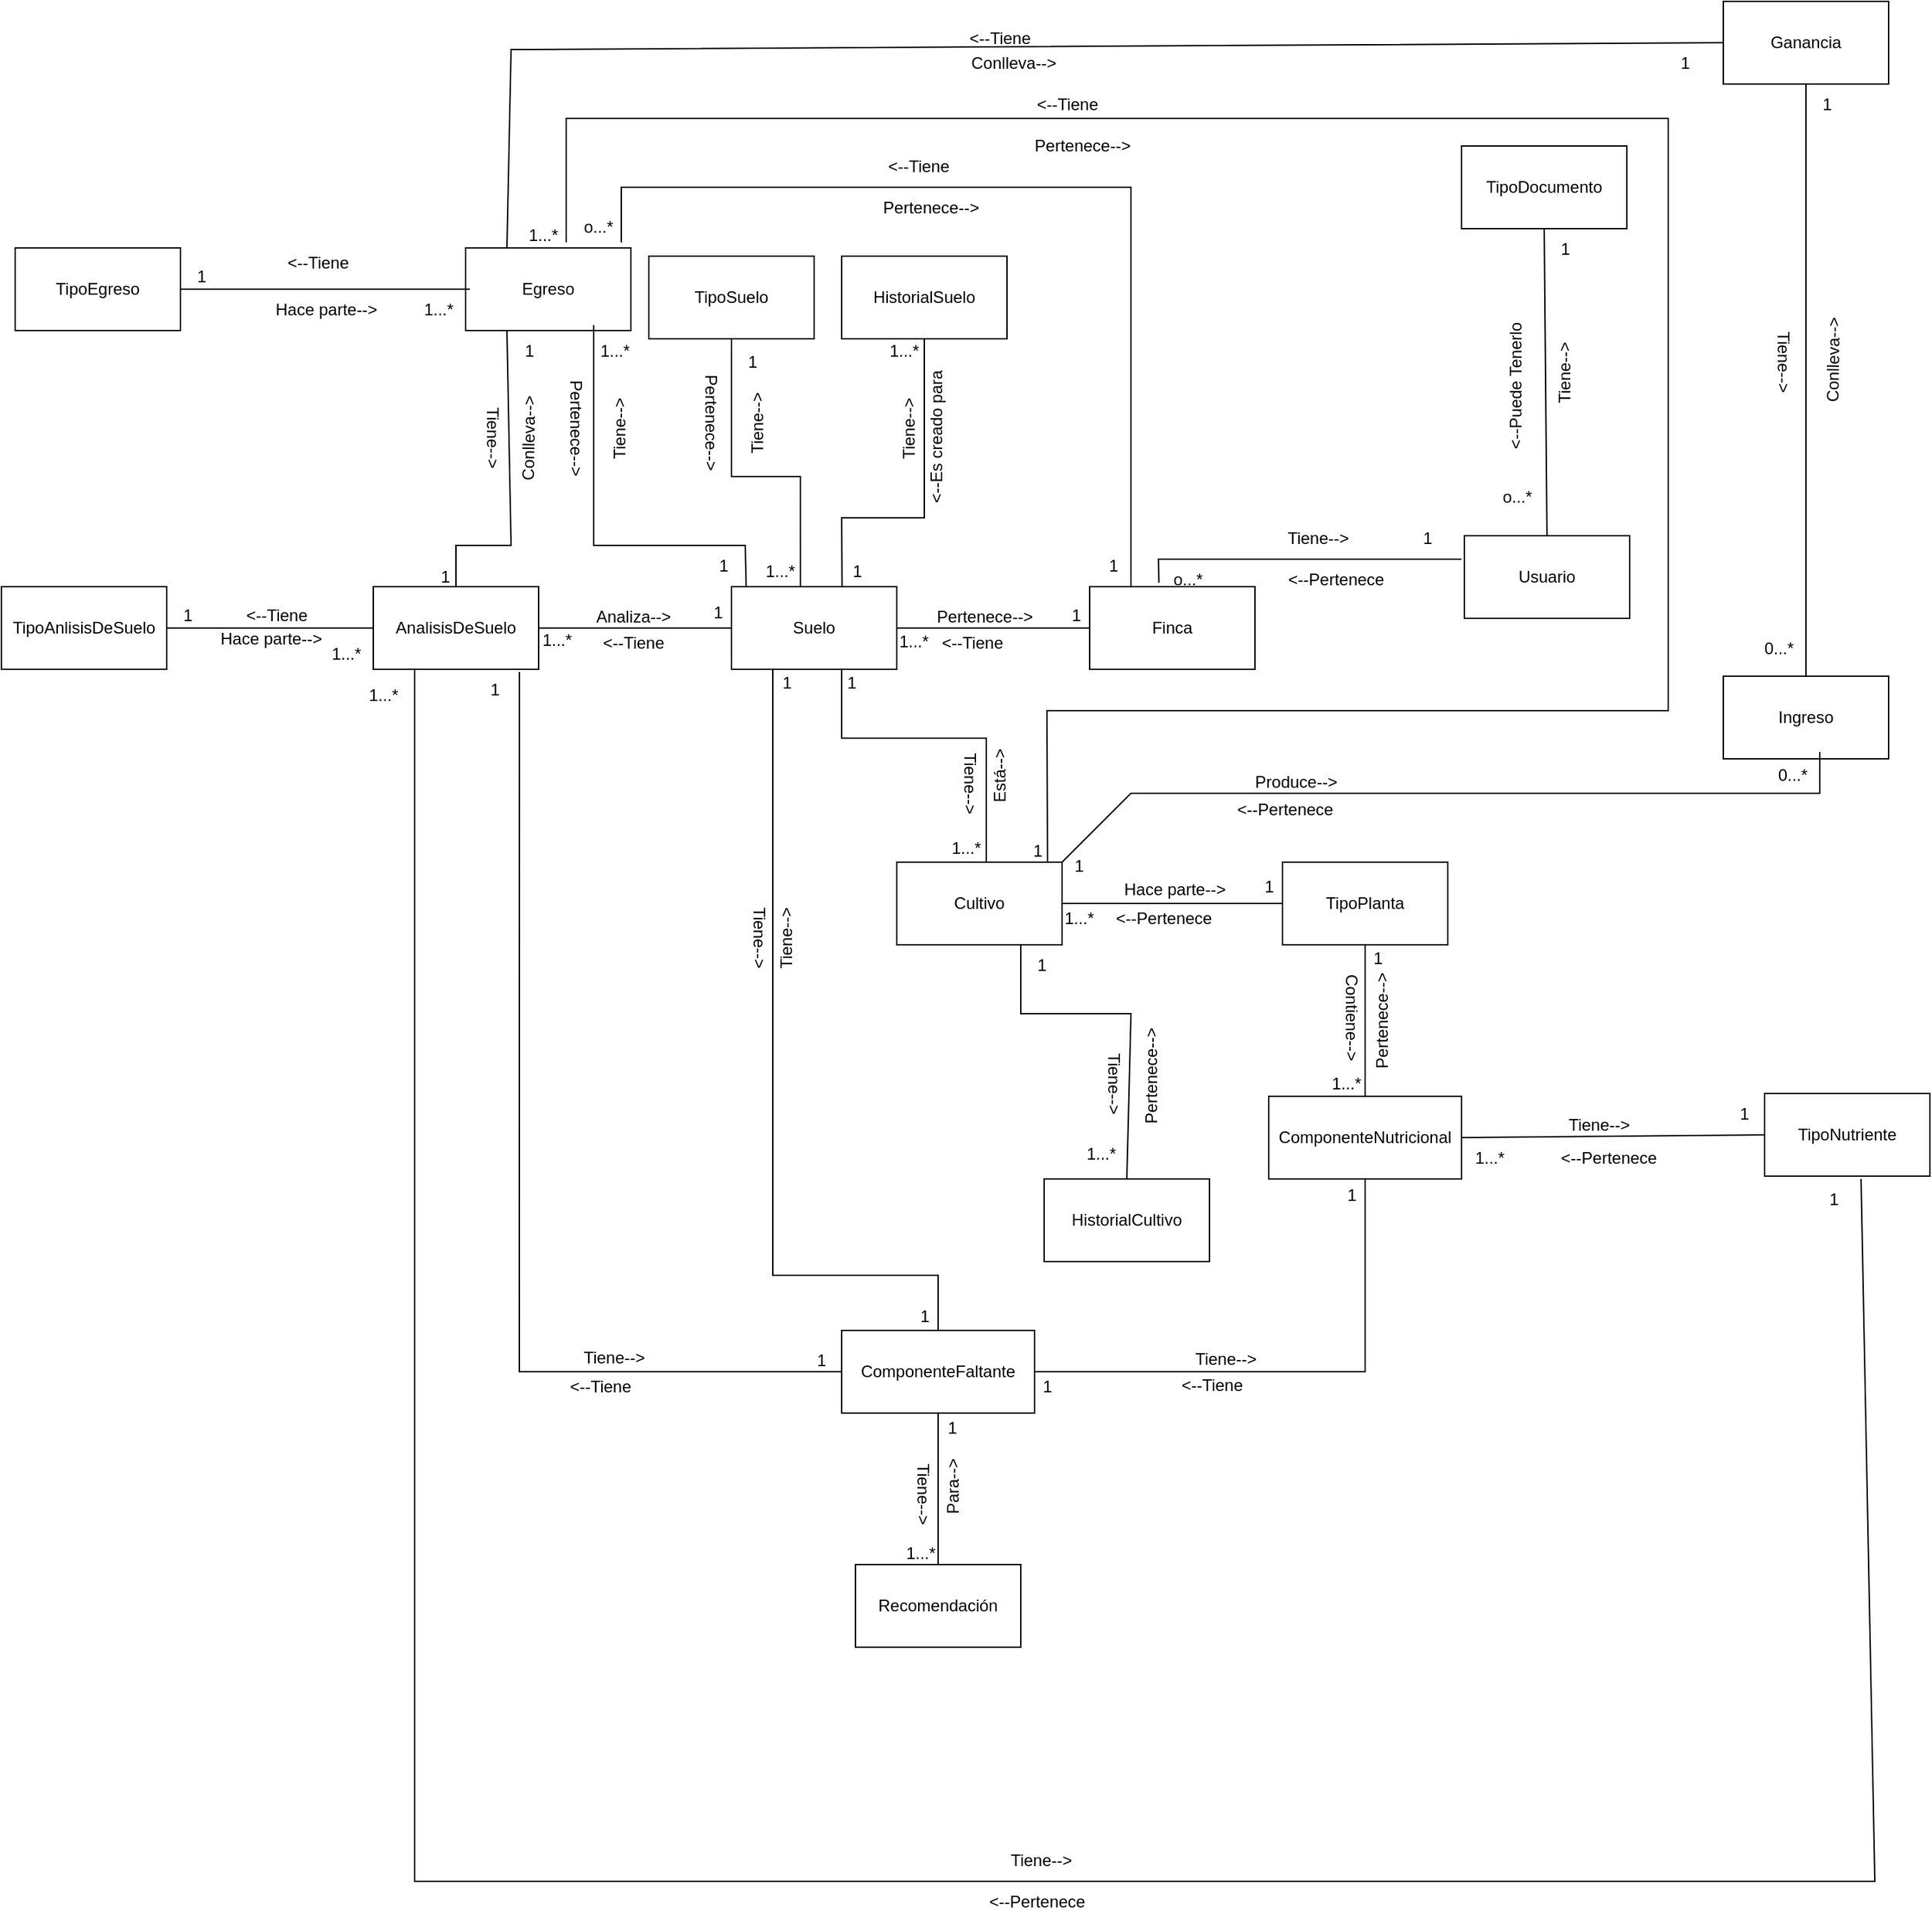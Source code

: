 <mxfile version="21.0.8" type="github">
  <diagram name="Página-1" id="VM4DMKes7zrzFQn_ShIZ">
    <mxGraphModel dx="2049" dy="1825" grid="1" gridSize="10" guides="1" tooltips="1" connect="1" arrows="1" fold="1" page="1" pageScale="1" pageWidth="827" pageHeight="1169" math="0" shadow="0">
      <root>
        <mxCell id="0" />
        <mxCell id="1" parent="0" />
        <mxCell id="wAAVuN6HU1YgThgMk9Jp-1" value="AnalisisDeSuelo" style="rounded=0;whiteSpace=wrap;html=1;" parent="1" vertex="1">
          <mxGeometry x="-110" y="170" width="120" height="60" as="geometry" />
        </mxCell>
        <mxCell id="gtoM_6XYmSIpQko0jhc2-1" value="Suelo" style="rounded=0;whiteSpace=wrap;html=1;" parent="1" vertex="1">
          <mxGeometry x="150" y="170" width="120" height="60" as="geometry" />
        </mxCell>
        <mxCell id="gtoM_6XYmSIpQko0jhc2-4" value="" style="endArrow=none;html=1;rounded=0;entryX=0;entryY=0.5;entryDx=0;entryDy=0;" parent="1" target="gtoM_6XYmSIpQko0jhc2-1" edge="1">
          <mxGeometry width="50" height="50" relative="1" as="geometry">
            <mxPoint x="10" y="200" as="sourcePoint" />
            <mxPoint x="60" y="150" as="targetPoint" />
          </mxGeometry>
        </mxCell>
        <mxCell id="gtoM_6XYmSIpQko0jhc2-5" value="Usuario" style="rounded=0;whiteSpace=wrap;html=1;" parent="1" vertex="1">
          <mxGeometry x="682" y="133" width="120" height="60" as="geometry" />
        </mxCell>
        <mxCell id="gtoM_6XYmSIpQko0jhc2-12" value="Analiza--&amp;gt;" style="text;html=1;strokeColor=none;fillColor=none;align=center;verticalAlign=middle;whiteSpace=wrap;rounded=0;" parent="1" vertex="1">
          <mxGeometry x="39" y="177" width="80" height="30" as="geometry" />
        </mxCell>
        <mxCell id="gtoM_6XYmSIpQko0jhc2-13" value="&amp;lt;--Tiene" style="text;html=1;strokeColor=none;fillColor=none;align=center;verticalAlign=middle;whiteSpace=wrap;rounded=0;" parent="1" vertex="1">
          <mxGeometry x="29" y="196" width="100" height="30" as="geometry" />
        </mxCell>
        <mxCell id="gtoM_6XYmSIpQko0jhc2-14" value="Finca" style="rounded=0;whiteSpace=wrap;html=1;" parent="1" vertex="1">
          <mxGeometry x="410" y="170" width="120" height="60" as="geometry" />
        </mxCell>
        <mxCell id="EihlM_Xke5t3C62atEJj-1" value="" style="endArrow=none;html=1;rounded=0;entryX=0;entryY=0.5;entryDx=0;entryDy=0;" parent="1" target="gtoM_6XYmSIpQko0jhc2-14" edge="1">
          <mxGeometry width="50" height="50" relative="1" as="geometry">
            <mxPoint x="270" y="200" as="sourcePoint" />
            <mxPoint x="320" y="150" as="targetPoint" />
          </mxGeometry>
        </mxCell>
        <mxCell id="EihlM_Xke5t3C62atEJj-2" value="Pertenece--&amp;gt;" style="text;html=1;strokeColor=none;fillColor=none;align=center;verticalAlign=middle;whiteSpace=wrap;rounded=0;" parent="1" vertex="1">
          <mxGeometry x="294" y="177" width="80" height="30" as="geometry" />
        </mxCell>
        <mxCell id="nHzaXoaMLMGKjQFt03uS-1" value="" style="endArrow=none;html=1;rounded=0;exitX=0.419;exitY=-0.05;exitDx=0;exitDy=0;exitPerimeter=0;" parent="1" source="gtoM_6XYmSIpQko0jhc2-14" edge="1">
          <mxGeometry width="50" height="50" relative="1" as="geometry">
            <mxPoint x="450" y="160" as="sourcePoint" />
            <mxPoint x="680" y="150" as="targetPoint" />
            <Array as="points">
              <mxPoint x="460" y="150" />
            </Array>
          </mxGeometry>
        </mxCell>
        <mxCell id="nHzaXoaMLMGKjQFt03uS-2" value="&amp;lt;--Tiene" style="text;html=1;strokeColor=none;fillColor=none;align=center;verticalAlign=middle;whiteSpace=wrap;rounded=0;" parent="1" vertex="1">
          <mxGeometry x="285" y="196" width="80" height="30" as="geometry" />
        </mxCell>
        <mxCell id="nHzaXoaMLMGKjQFt03uS-3" value="&amp;lt;--Pertenece" style="text;html=1;strokeColor=none;fillColor=none;align=center;verticalAlign=middle;whiteSpace=wrap;rounded=0;rotation=0;" parent="1" vertex="1">
          <mxGeometry x="549" y="150" width="80" height="30" as="geometry" />
        </mxCell>
        <mxCell id="nHzaXoaMLMGKjQFt03uS-4" value="Tiene--&amp;gt;" style="text;html=1;strokeColor=none;fillColor=none;align=center;verticalAlign=middle;whiteSpace=wrap;rounded=0;rotation=0;" parent="1" vertex="1">
          <mxGeometry x="536" y="120" width="80" height="30" as="geometry" />
        </mxCell>
        <mxCell id="TpQG6C9cROLoZ1MlETch-3" value="Recomendación" style="rounded=0;whiteSpace=wrap;html=1;" parent="1" vertex="1">
          <mxGeometry x="240" y="880" width="120" height="60" as="geometry" />
        </mxCell>
        <mxCell id="TpQG6C9cROLoZ1MlETch-4" value="Cultivo" style="rounded=0;whiteSpace=wrap;html=1;" parent="1" vertex="1">
          <mxGeometry x="270" y="370" width="120" height="60" as="geometry" />
        </mxCell>
        <mxCell id="TpQG6C9cROLoZ1MlETch-6" value="Tiene--&amp;gt;" style="text;html=1;strokeColor=none;fillColor=none;align=center;verticalAlign=middle;whiteSpace=wrap;rounded=0;rotation=90;" parent="1" vertex="1">
          <mxGeometry x="293" y="298" width="60" height="30" as="geometry" />
        </mxCell>
        <mxCell id="TpQG6C9cROLoZ1MlETch-7" value="Está--&amp;gt;" style="text;html=1;strokeColor=none;fillColor=none;align=center;verticalAlign=middle;whiteSpace=wrap;rounded=0;rotation=270;" parent="1" vertex="1">
          <mxGeometry x="305" y="292" width="80" height="30" as="geometry" />
        </mxCell>
        <mxCell id="TpQG6C9cROLoZ1MlETch-8" value="HistorialSuelo" style="rounded=0;whiteSpace=wrap;html=1;" parent="1" vertex="1">
          <mxGeometry x="230" y="-70" width="120" height="60" as="geometry" />
        </mxCell>
        <mxCell id="TpQG6C9cROLoZ1MlETch-9" value="" style="endArrow=none;html=1;rounded=0;entryX=0.5;entryY=1;entryDx=0;entryDy=0;exitX=0.669;exitY=-0.007;exitDx=0;exitDy=0;exitPerimeter=0;" parent="1" source="gtoM_6XYmSIpQko0jhc2-1" target="TpQG6C9cROLoZ1MlETch-8" edge="1">
          <mxGeometry width="50" height="50" relative="1" as="geometry">
            <mxPoint x="220" y="170" as="sourcePoint" />
            <mxPoint x="210" y="60" as="targetPoint" />
            <Array as="points">
              <mxPoint x="230" y="120" />
              <mxPoint x="290" y="120" />
            </Array>
          </mxGeometry>
        </mxCell>
        <mxCell id="TpQG6C9cROLoZ1MlETch-10" value="Tiene--&amp;gt;" style="text;html=1;strokeColor=none;fillColor=none;align=center;verticalAlign=middle;whiteSpace=wrap;rounded=0;rotation=270;" parent="1" vertex="1">
          <mxGeometry x="239" y="40" width="80" height="30" as="geometry" />
        </mxCell>
        <mxCell id="TpQG6C9cROLoZ1MlETch-11" value="TipoAnlisisDeSuelo" style="rounded=0;whiteSpace=wrap;html=1;" parent="1" vertex="1">
          <mxGeometry x="-380" y="170" width="120" height="60" as="geometry" />
        </mxCell>
        <mxCell id="TpQG6C9cROLoZ1MlETch-12" value="" style="endArrow=none;html=1;rounded=0;entryX=0;entryY=0.5;entryDx=0;entryDy=0;" parent="1" target="wAAVuN6HU1YgThgMk9Jp-1" edge="1">
          <mxGeometry width="50" height="50" relative="1" as="geometry">
            <mxPoint x="-260" y="200" as="sourcePoint" />
            <mxPoint x="-210" y="150" as="targetPoint" />
          </mxGeometry>
        </mxCell>
        <mxCell id="TpQG6C9cROLoZ1MlETch-13" value="&amp;lt;--Tiene" style="text;html=1;strokeColor=none;fillColor=none;align=center;verticalAlign=middle;whiteSpace=wrap;rounded=0;" parent="1" vertex="1">
          <mxGeometry x="-210" y="176" width="60" height="30" as="geometry" />
        </mxCell>
        <mxCell id="TpQG6C9cROLoZ1MlETch-14" value="Hace parte--&amp;gt;" style="text;html=1;strokeColor=none;fillColor=none;align=center;verticalAlign=middle;whiteSpace=wrap;rounded=0;" parent="1" vertex="1">
          <mxGeometry x="-224" y="193" width="80" height="30" as="geometry" />
        </mxCell>
        <mxCell id="TpQG6C9cROLoZ1MlETch-19" value="" style="endArrow=none;html=1;rounded=0;" parent="1" edge="1">
          <mxGeometry width="50" height="50" relative="1" as="geometry">
            <mxPoint x="335" y="370" as="sourcePoint" />
            <mxPoint x="230" y="230" as="targetPoint" />
            <Array as="points">
              <mxPoint x="335" y="280" />
              <mxPoint x="230" y="280" />
            </Array>
          </mxGeometry>
        </mxCell>
        <mxCell id="TpQG6C9cROLoZ1MlETch-20" value="" style="endArrow=none;html=1;rounded=0;entryX=0.5;entryY=1;entryDx=0;entryDy=0;exitX=0.5;exitY=0;exitDx=0;exitDy=0;" parent="1" source="TpQG6C9cROLoZ1MlETch-3" target="K1ka9b04RwjkrM7GsoV3-24" edge="1">
          <mxGeometry width="50" height="50" relative="1" as="geometry">
            <mxPoint x="110" y="350" as="sourcePoint" />
            <mxPoint x="110" y="290" as="targetPoint" />
            <Array as="points">
              <mxPoint x="300" y="810" />
              <mxPoint x="300" y="790" />
            </Array>
          </mxGeometry>
        </mxCell>
        <mxCell id="TpQG6C9cROLoZ1MlETch-22" value="Tiene--&amp;gt;" style="text;html=1;strokeColor=none;fillColor=none;align=center;verticalAlign=middle;whiteSpace=wrap;rounded=0;rotation=90;" parent="1" vertex="1">
          <mxGeometry x="259" y="814" width="60" height="30" as="geometry" />
        </mxCell>
        <mxCell id="TpQG6C9cROLoZ1MlETch-23" value="Para--&amp;gt;" style="text;html=1;strokeColor=none;fillColor=none;align=center;verticalAlign=middle;whiteSpace=wrap;rounded=0;rotation=270;" parent="1" vertex="1">
          <mxGeometry x="271" y="808" width="80" height="30" as="geometry" />
        </mxCell>
        <mxCell id="TpQG6C9cROLoZ1MlETch-24" value="&amp;lt;--Es creado para" style="text;html=1;strokeColor=none;fillColor=none;align=center;verticalAlign=middle;whiteSpace=wrap;rounded=0;rotation=270;" parent="1" vertex="1">
          <mxGeometry x="249" y="46" width="100" height="30" as="geometry" />
        </mxCell>
        <mxCell id="TpQG6C9cROLoZ1MlETch-25" value="TipoPlanta" style="rounded=0;whiteSpace=wrap;html=1;" parent="1" vertex="1">
          <mxGeometry x="550" y="370" width="120" height="60" as="geometry" />
        </mxCell>
        <mxCell id="TpQG6C9cROLoZ1MlETch-26" value="" style="endArrow=none;html=1;rounded=0;entryX=0;entryY=0.5;entryDx=0;entryDy=0;" parent="1" target="TpQG6C9cROLoZ1MlETch-25" edge="1">
          <mxGeometry width="50" height="50" relative="1" as="geometry">
            <mxPoint x="390" y="400" as="sourcePoint" />
            <mxPoint x="440" y="350" as="targetPoint" />
          </mxGeometry>
        </mxCell>
        <mxCell id="TpQG6C9cROLoZ1MlETch-27" value="&amp;lt;--Pertenece" style="text;html=1;strokeColor=none;fillColor=none;align=center;verticalAlign=middle;whiteSpace=wrap;rounded=0;" parent="1" vertex="1">
          <mxGeometry x="424" y="396" width="80" height="30" as="geometry" />
        </mxCell>
        <mxCell id="TpQG6C9cROLoZ1MlETch-28" value="Hace parte--&amp;gt;" style="text;html=1;strokeColor=none;fillColor=none;align=center;verticalAlign=middle;whiteSpace=wrap;rounded=0;" parent="1" vertex="1">
          <mxGeometry x="432" y="375" width="80" height="30" as="geometry" />
        </mxCell>
        <mxCell id="TpQG6C9cROLoZ1MlETch-30" value="Egreso" style="rounded=0;whiteSpace=wrap;html=1;" parent="1" vertex="1">
          <mxGeometry x="-43" y="-76" width="120" height="60" as="geometry" />
        </mxCell>
        <mxCell id="TpQG6C9cROLoZ1MlETch-47" value="ComponenteNutricional" style="rounded=0;whiteSpace=wrap;html=1;" parent="1" vertex="1">
          <mxGeometry x="540" y="540" width="140" height="60" as="geometry" />
        </mxCell>
        <mxCell id="TpQG6C9cROLoZ1MlETch-49" value="" style="endArrow=none;html=1;rounded=0;" parent="1" source="TpQG6C9cROLoZ1MlETch-47" edge="1">
          <mxGeometry width="50" height="50" relative="1" as="geometry">
            <mxPoint x="560" y="480" as="sourcePoint" />
            <mxPoint x="610" y="430" as="targetPoint" />
          </mxGeometry>
        </mxCell>
        <mxCell id="TpQG6C9cROLoZ1MlETch-50" value="Contiene--&amp;gt;" style="text;html=1;strokeColor=none;fillColor=none;align=center;verticalAlign=middle;whiteSpace=wrap;rounded=0;rotation=90;" parent="1" vertex="1">
          <mxGeometry x="565" y="468" width="70" height="30" as="geometry" />
        </mxCell>
        <mxCell id="TpQG6C9cROLoZ1MlETch-51" value="Pertenece--&amp;gt;" style="text;html=1;strokeColor=none;fillColor=none;align=center;verticalAlign=middle;whiteSpace=wrap;rounded=0;rotation=270;" parent="1" vertex="1">
          <mxGeometry x="584.5" y="470.5" width="75" height="30" as="geometry" />
        </mxCell>
        <mxCell id="ObKTEs9czoOwKZzO202r-1" value="1" style="text;html=1;align=center;verticalAlign=middle;resizable=0;points=[];autosize=1;strokeColor=none;fillColor=none;" parent="1" vertex="1">
          <mxGeometry x="640" y="120" width="30" height="30" as="geometry" />
        </mxCell>
        <mxCell id="ObKTEs9czoOwKZzO202r-2" value="o...*" style="text;html=1;align=center;verticalAlign=middle;resizable=0;points=[];autosize=1;strokeColor=none;fillColor=none;" parent="1" vertex="1">
          <mxGeometry x="461" y="150" width="40" height="30" as="geometry" />
        </mxCell>
        <mxCell id="q6Xow11EP27kj4UFFbpN-1" value="1" style="text;html=1;align=center;verticalAlign=middle;resizable=0;points=[];autosize=1;strokeColor=none;fillColor=none;" parent="1" vertex="1">
          <mxGeometry x="226" y="144" width="30" height="30" as="geometry" />
        </mxCell>
        <mxCell id="ObKTEs9czoOwKZzO202r-4" value="1...*" style="text;html=1;align=center;verticalAlign=middle;resizable=0;points=[];autosize=1;strokeColor=none;fillColor=none;" parent="1" vertex="1">
          <mxGeometry x="262" y="195" width="40" height="30" as="geometry" />
        </mxCell>
        <mxCell id="q6Xow11EP27kj4UFFbpN-2" value="1...*" style="text;html=1;align=center;verticalAlign=middle;resizable=0;points=[];autosize=1;strokeColor=none;fillColor=none;" parent="1" vertex="1">
          <mxGeometry x="255" y="-16" width="40" height="30" as="geometry" />
        </mxCell>
        <mxCell id="ObKTEs9czoOwKZzO202r-5" value="1" style="text;html=1;align=center;verticalAlign=middle;resizable=0;points=[];autosize=1;strokeColor=none;fillColor=none;" parent="1" vertex="1">
          <mxGeometry x="385" y="176" width="30" height="30" as="geometry" />
        </mxCell>
        <mxCell id="q6Xow11EP27kj4UFFbpN-3" value="1" style="text;html=1;align=center;verticalAlign=middle;resizable=0;points=[];autosize=1;strokeColor=none;fillColor=none;" parent="1" vertex="1">
          <mxGeometry x="125" y="174" width="30" height="30" as="geometry" />
        </mxCell>
        <mxCell id="q6Xow11EP27kj4UFFbpN-4" value="1...*" style="text;html=1;align=center;verticalAlign=middle;resizable=0;points=[];autosize=1;strokeColor=none;fillColor=none;" parent="1" vertex="1">
          <mxGeometry x="3" y="194" width="40" height="30" as="geometry" />
        </mxCell>
        <mxCell id="q6Xow11EP27kj4UFFbpN-5" value="1" style="text;html=1;align=center;verticalAlign=middle;resizable=0;points=[];autosize=1;strokeColor=none;fillColor=none;" parent="1" vertex="1">
          <mxGeometry x="-260" y="176" width="30" height="30" as="geometry" />
        </mxCell>
        <mxCell id="q6Xow11EP27kj4UFFbpN-6" value="1...*" style="text;html=1;align=center;verticalAlign=middle;resizable=0;points=[];autosize=1;strokeColor=none;fillColor=none;" parent="1" vertex="1">
          <mxGeometry x="-150" y="204" width="40" height="30" as="geometry" />
        </mxCell>
        <mxCell id="ObKTEs9czoOwKZzO202r-6" value="1...*" style="text;html=1;align=center;verticalAlign=middle;resizable=0;points=[];autosize=1;strokeColor=none;fillColor=none;" parent="1" vertex="1">
          <mxGeometry x="300" y="345" width="40" height="30" as="geometry" />
        </mxCell>
        <mxCell id="q6Xow11EP27kj4UFFbpN-7" value="1" style="text;html=1;align=center;verticalAlign=middle;resizable=0;points=[];autosize=1;strokeColor=none;fillColor=none;" parent="1" vertex="1">
          <mxGeometry x="295" y="766" width="30" height="30" as="geometry" />
        </mxCell>
        <mxCell id="ObKTEs9czoOwKZzO202r-7" value="1" style="text;html=1;align=center;verticalAlign=middle;resizable=0;points=[];autosize=1;strokeColor=none;fillColor=none;" parent="1" vertex="1">
          <mxGeometry x="222" y="225" width="30" height="30" as="geometry" />
        </mxCell>
        <mxCell id="q6Xow11EP27kj4UFFbpN-8" value="1...*" style="text;html=1;align=center;verticalAlign=middle;resizable=0;points=[];autosize=1;strokeColor=none;fillColor=none;" parent="1" vertex="1">
          <mxGeometry x="267" y="857" width="40" height="30" as="geometry" />
        </mxCell>
        <mxCell id="iUxeQ0X0zDgG5loe2Lcg-1" value="1" style="text;html=1;align=center;verticalAlign=middle;resizable=0;points=[];autosize=1;strokeColor=none;fillColor=none;" parent="1" vertex="1">
          <mxGeometry x="525" y="373" width="30" height="30" as="geometry" />
        </mxCell>
        <mxCell id="iUxeQ0X0zDgG5loe2Lcg-2" value="1...*" style="text;html=1;align=center;verticalAlign=middle;resizable=0;points=[];autosize=1;strokeColor=none;fillColor=none;" parent="1" vertex="1">
          <mxGeometry x="382" y="396" width="40" height="30" as="geometry" />
        </mxCell>
        <mxCell id="iUxeQ0X0zDgG5loe2Lcg-3" value="1...*" style="text;html=1;align=center;verticalAlign=middle;resizable=0;points=[];autosize=1;strokeColor=none;fillColor=none;" parent="1" vertex="1">
          <mxGeometry x="576" y="516" width="40" height="30" as="geometry" />
        </mxCell>
        <mxCell id="iUxeQ0X0zDgG5loe2Lcg-4" value="1" style="text;html=1;align=center;verticalAlign=middle;resizable=0;points=[];autosize=1;strokeColor=none;fillColor=none;" parent="1" vertex="1">
          <mxGeometry x="604" y="425" width="30" height="30" as="geometry" />
        </mxCell>
        <mxCell id="st-eu1iesrguf9fTj6S1-7" value="" style="endArrow=none;html=1;rounded=0;entryX=0.912;entryY=0.001;entryDx=0;entryDy=0;entryPerimeter=0;" parent="1" target="TpQG6C9cROLoZ1MlETch-4" edge="1">
          <mxGeometry width="50" height="50" relative="1" as="geometry">
            <mxPoint x="30" y="-80" as="sourcePoint" />
            <mxPoint x="390" y="370" as="targetPoint" />
            <Array as="points">
              <mxPoint x="30" y="-170" />
              <mxPoint x="830" y="-170" />
              <mxPoint x="830" y="260" />
              <mxPoint x="480" y="260" />
              <mxPoint x="379" y="260" />
            </Array>
          </mxGeometry>
        </mxCell>
        <mxCell id="st-eu1iesrguf9fTj6S1-8" value="&amp;lt;--Tiene" style="text;html=1;strokeColor=none;fillColor=none;align=center;verticalAlign=middle;whiteSpace=wrap;rounded=0;" parent="1" vertex="1">
          <mxGeometry x="364" y="-195" width="60" height="30" as="geometry" />
        </mxCell>
        <mxCell id="st-eu1iesrguf9fTj6S1-9" value="Pertenece--&amp;gt;" style="text;html=1;strokeColor=none;fillColor=none;align=center;verticalAlign=middle;whiteSpace=wrap;rounded=0;" parent="1" vertex="1">
          <mxGeometry x="365" y="-165" width="80" height="30" as="geometry" />
        </mxCell>
        <mxCell id="st-eu1iesrguf9fTj6S1-13" value="1" style="text;html=1;align=center;verticalAlign=middle;resizable=0;points=[];autosize=1;strokeColor=none;fillColor=none;" parent="1" vertex="1">
          <mxGeometry x="357" y="347" width="30" height="30" as="geometry" />
        </mxCell>
        <mxCell id="st-eu1iesrguf9fTj6S1-14" value="1...*" style="text;html=1;align=center;verticalAlign=middle;resizable=0;points=[];autosize=1;strokeColor=none;fillColor=none;" parent="1" vertex="1">
          <mxGeometry x="-7" y="-100" width="40" height="30" as="geometry" />
        </mxCell>
        <mxCell id="st-eu1iesrguf9fTj6S1-21" value="" style="endArrow=none;html=1;rounded=0;entryX=0.25;entryY=1;entryDx=0;entryDy=0;" parent="1" target="TpQG6C9cROLoZ1MlETch-30" edge="1">
          <mxGeometry width="50" height="50" relative="1" as="geometry">
            <mxPoint x="-50" y="170" as="sourcePoint" />
            <mxPoint x="35" y="-20" as="targetPoint" />
            <Array as="points">
              <mxPoint x="-50" y="140" />
              <mxPoint x="-10" y="140" />
            </Array>
          </mxGeometry>
        </mxCell>
        <mxCell id="st-eu1iesrguf9fTj6S1-23" value="Conlleva--&amp;gt;" style="text;html=1;strokeColor=none;fillColor=none;align=center;verticalAlign=middle;whiteSpace=wrap;rounded=0;rotation=-89;" parent="1" vertex="1">
          <mxGeometry x="-37" y="47" width="80" height="30" as="geometry" />
        </mxCell>
        <mxCell id="st-eu1iesrguf9fTj6S1-24" value="Tiene--&amp;gt;" style="text;html=1;strokeColor=none;fillColor=none;align=center;verticalAlign=middle;whiteSpace=wrap;rounded=0;rotation=90;" parent="1" vertex="1">
          <mxGeometry x="880" width="67" height="14" as="geometry" />
        </mxCell>
        <mxCell id="st-eu1iesrguf9fTj6S1-25" value="1" style="text;html=1;align=center;verticalAlign=middle;resizable=0;points=[];autosize=1;strokeColor=none;fillColor=none;" parent="1" vertex="1">
          <mxGeometry x="-73" y="148" width="30" height="30" as="geometry" />
        </mxCell>
        <mxCell id="st-eu1iesrguf9fTj6S1-26" value="1" style="text;html=1;align=center;verticalAlign=middle;resizable=0;points=[];autosize=1;strokeColor=none;fillColor=none;" parent="1" vertex="1">
          <mxGeometry x="-12" y="-16" width="30" height="30" as="geometry" />
        </mxCell>
        <mxCell id="K1ka9b04RwjkrM7GsoV3-1" value="Ingreso" style="rounded=0;whiteSpace=wrap;html=1;" parent="1" vertex="1">
          <mxGeometry x="870" y="235" width="120" height="60" as="geometry" />
        </mxCell>
        <mxCell id="K1ka9b04RwjkrM7GsoV3-5" value="Produce--&amp;gt;" style="text;html=1;strokeColor=none;fillColor=none;align=center;verticalAlign=middle;whiteSpace=wrap;rounded=0;" parent="1" vertex="1">
          <mxGeometry x="520" y="297" width="80" height="30" as="geometry" />
        </mxCell>
        <mxCell id="K1ka9b04RwjkrM7GsoV3-6" value="0...*" style="text;html=1;align=center;verticalAlign=middle;resizable=0;points=[];autosize=1;strokeColor=none;fillColor=none;" parent="1" vertex="1">
          <mxGeometry x="900" y="292" width="40" height="30" as="geometry" />
        </mxCell>
        <mxCell id="K1ka9b04RwjkrM7GsoV3-7" value="&amp;lt;--Pertenece" style="text;html=1;strokeColor=none;fillColor=none;align=center;verticalAlign=middle;whiteSpace=wrap;rounded=0;" parent="1" vertex="1">
          <mxGeometry x="512" y="317" width="80" height="30" as="geometry" />
        </mxCell>
        <mxCell id="K1ka9b04RwjkrM7GsoV3-8" value="1" style="text;html=1;align=center;verticalAlign=middle;resizable=0;points=[];autosize=1;strokeColor=none;fillColor=none;" parent="1" vertex="1">
          <mxGeometry x="387" y="358" width="30" height="30" as="geometry" />
        </mxCell>
        <mxCell id="K1ka9b04RwjkrM7GsoV3-9" value="Ganancia" style="rounded=0;whiteSpace=wrap;html=1;" parent="1" vertex="1">
          <mxGeometry x="870" y="-255" width="120" height="60" as="geometry" />
        </mxCell>
        <mxCell id="K1ka9b04RwjkrM7GsoV3-11" value="" style="endArrow=none;html=1;rounded=0;exitX=1;exitY=0;exitDx=0;exitDy=0;entryX=1;entryY=-0.067;entryDx=0;entryDy=0;entryPerimeter=0;" parent="1" source="TpQG6C9cROLoZ1MlETch-4" target="K1ka9b04RwjkrM7GsoV3-6" edge="1">
          <mxGeometry width="50" height="50" relative="1" as="geometry">
            <mxPoint x="390" y="340" as="sourcePoint" />
            <mxPoint x="940" y="300" as="targetPoint" />
            <Array as="points">
              <mxPoint x="440" y="320" />
              <mxPoint x="940" y="320" />
            </Array>
          </mxGeometry>
        </mxCell>
        <mxCell id="K1ka9b04RwjkrM7GsoV3-12" value="" style="endArrow=none;html=1;rounded=0;entryX=0.5;entryY=1;entryDx=0;entryDy=0;exitX=0.5;exitY=0;exitDx=0;exitDy=0;" parent="1" source="K1ka9b04RwjkrM7GsoV3-1" target="K1ka9b04RwjkrM7GsoV3-9" edge="1">
          <mxGeometry width="50" height="50" relative="1" as="geometry">
            <mxPoint x="680" y="-110" as="sourcePoint" />
            <mxPoint x="730" y="-160" as="targetPoint" />
          </mxGeometry>
        </mxCell>
        <mxCell id="K1ka9b04RwjkrM7GsoV3-13" value="" style="endArrow=none;html=1;rounded=0;entryX=0;entryY=0.5;entryDx=0;entryDy=0;exitX=0.25;exitY=0;exitDx=0;exitDy=0;" parent="1" source="TpQG6C9cROLoZ1MlETch-30" target="K1ka9b04RwjkrM7GsoV3-9" edge="1">
          <mxGeometry width="50" height="50" relative="1" as="geometry">
            <mxPoint x="-10" y="-80" as="sourcePoint" />
            <mxPoint x="470" y="-230" as="targetPoint" />
            <Array as="points">
              <mxPoint x="-10" y="-220" />
            </Array>
          </mxGeometry>
        </mxCell>
        <mxCell id="K1ka9b04RwjkrM7GsoV3-14" value="Conlleva--&amp;gt;" style="text;html=1;strokeColor=none;fillColor=none;align=center;verticalAlign=middle;whiteSpace=wrap;rounded=0;rotation=-89;" parent="1" vertex="1">
          <mxGeometry x="910" y="-10" width="80" height="30" as="geometry" />
        </mxCell>
        <mxCell id="K1ka9b04RwjkrM7GsoV3-15" value="1" style="text;html=1;align=center;verticalAlign=middle;resizable=0;points=[];autosize=1;strokeColor=none;fillColor=none;" parent="1" vertex="1">
          <mxGeometry x="930" y="-195" width="30" height="30" as="geometry" />
        </mxCell>
        <mxCell id="K1ka9b04RwjkrM7GsoV3-17" value="0...*" style="text;html=1;align=center;verticalAlign=middle;resizable=0;points=[];autosize=1;strokeColor=none;fillColor=none;" parent="1" vertex="1">
          <mxGeometry x="890" y="200" width="40" height="30" as="geometry" />
        </mxCell>
        <mxCell id="K1ka9b04RwjkrM7GsoV3-18" value="Tiene--&amp;gt;" style="text;html=1;strokeColor=none;fillColor=none;align=center;verticalAlign=middle;whiteSpace=wrap;rounded=0;rotation=90;" parent="1" vertex="1">
          <mxGeometry x="-57" y="55" width="67" height="14" as="geometry" />
        </mxCell>
        <mxCell id="K1ka9b04RwjkrM7GsoV3-19" value="Conlleva--&amp;gt;" style="text;html=1;strokeColor=none;fillColor=none;align=center;verticalAlign=middle;whiteSpace=wrap;rounded=0;rotation=0;" parent="1" vertex="1">
          <mxGeometry x="315" y="-225" width="80" height="30" as="geometry" />
        </mxCell>
        <mxCell id="K1ka9b04RwjkrM7GsoV3-20" value="&amp;lt;--Tiene" style="text;html=1;strokeColor=none;fillColor=none;align=center;verticalAlign=middle;whiteSpace=wrap;rounded=0;" parent="1" vertex="1">
          <mxGeometry x="315" y="-243" width="60" height="30" as="geometry" />
        </mxCell>
        <mxCell id="K1ka9b04RwjkrM7GsoV3-22" value="1" style="text;html=1;align=center;verticalAlign=middle;resizable=0;points=[];autosize=1;strokeColor=none;fillColor=none;" parent="1" vertex="1">
          <mxGeometry x="827" y="-225" width="30" height="30" as="geometry" />
        </mxCell>
        <mxCell id="K1ka9b04RwjkrM7GsoV3-24" value="ComponenteFaltante" style="rounded=0;whiteSpace=wrap;html=1;" parent="1" vertex="1">
          <mxGeometry x="230" y="710" width="140" height="60" as="geometry" />
        </mxCell>
        <mxCell id="K1ka9b04RwjkrM7GsoV3-25" value="" style="endArrow=none;html=1;rounded=0;entryX=0.884;entryY=1.034;entryDx=0;entryDy=0;exitX=0;exitY=0.5;exitDx=0;exitDy=0;entryPerimeter=0;" parent="1" source="K1ka9b04RwjkrM7GsoV3-24" target="wAAVuN6HU1YgThgMk9Jp-1" edge="1">
          <mxGeometry width="50" height="50" relative="1" as="geometry">
            <mxPoint x="-150" y="630" as="sourcePoint" />
            <mxPoint x="-100" y="580" as="targetPoint" />
            <Array as="points">
              <mxPoint x="-4" y="740" />
            </Array>
          </mxGeometry>
        </mxCell>
        <mxCell id="K1ka9b04RwjkrM7GsoV3-26" value="" style="endArrow=none;html=1;rounded=0;entryX=0.5;entryY=1;entryDx=0;entryDy=0;exitX=1;exitY=0.5;exitDx=0;exitDy=0;" parent="1" source="K1ka9b04RwjkrM7GsoV3-24" target="TpQG6C9cROLoZ1MlETch-47" edge="1">
          <mxGeometry width="50" height="50" relative="1" as="geometry">
            <mxPoint x="550" y="700" as="sourcePoint" />
            <mxPoint x="600" y="650" as="targetPoint" />
            <Array as="points">
              <mxPoint x="610" y="740" />
            </Array>
          </mxGeometry>
        </mxCell>
        <mxCell id="K1ka9b04RwjkrM7GsoV3-27" value="&amp;lt;--Tiene" style="text;html=1;strokeColor=none;fillColor=none;align=center;verticalAlign=middle;whiteSpace=wrap;rounded=0;" parent="1" vertex="1">
          <mxGeometry x="5" y="736" width="100" height="30" as="geometry" />
        </mxCell>
        <mxCell id="K1ka9b04RwjkrM7GsoV3-28" value="&amp;lt;--Tiene" style="text;html=1;strokeColor=none;fillColor=none;align=center;verticalAlign=middle;whiteSpace=wrap;rounded=0;" parent="1" vertex="1">
          <mxGeometry x="449" y="735" width="100" height="30" as="geometry" />
        </mxCell>
        <mxCell id="K1ka9b04RwjkrM7GsoV3-29" value="Tiene--&amp;gt;" style="text;html=1;strokeColor=none;fillColor=none;align=center;verticalAlign=middle;whiteSpace=wrap;rounded=0;rotation=0;" parent="1" vertex="1">
          <mxGeometry x="25" y="715" width="80" height="30" as="geometry" />
        </mxCell>
        <mxCell id="K1ka9b04RwjkrM7GsoV3-30" value="Tiene--&amp;gt;" style="text;html=1;strokeColor=none;fillColor=none;align=center;verticalAlign=middle;whiteSpace=wrap;rounded=0;rotation=0;" parent="1" vertex="1">
          <mxGeometry x="469" y="716" width="80" height="30" as="geometry" />
        </mxCell>
        <mxCell id="K1ka9b04RwjkrM7GsoV3-31" value="1" style="text;html=1;align=center;verticalAlign=middle;resizable=0;points=[];autosize=1;strokeColor=none;fillColor=none;" parent="1" vertex="1">
          <mxGeometry x="200" y="717" width="30" height="30" as="geometry" />
        </mxCell>
        <mxCell id="K1ka9b04RwjkrM7GsoV3-32" value="1" style="text;html=1;align=center;verticalAlign=middle;resizable=0;points=[];autosize=1;strokeColor=none;fillColor=none;" parent="1" vertex="1">
          <mxGeometry x="-37" y="230" width="30" height="30" as="geometry" />
        </mxCell>
        <mxCell id="K1ka9b04RwjkrM7GsoV3-33" value="1" style="text;html=1;align=center;verticalAlign=middle;resizable=0;points=[];autosize=1;strokeColor=none;fillColor=none;" parent="1" vertex="1">
          <mxGeometry x="585" y="597" width="30" height="30" as="geometry" />
        </mxCell>
        <mxCell id="K1ka9b04RwjkrM7GsoV3-34" value="1" style="text;html=1;align=center;verticalAlign=middle;resizable=0;points=[];autosize=1;strokeColor=none;fillColor=none;" parent="1" vertex="1">
          <mxGeometry x="364" y="736" width="30" height="30" as="geometry" />
        </mxCell>
        <mxCell id="K1ka9b04RwjkrM7GsoV3-35" value="" style="endArrow=none;html=1;rounded=0;entryX=0.25;entryY=1;entryDx=0;entryDy=0;exitX=0.5;exitY=0;exitDx=0;exitDy=0;" parent="1" source="K1ka9b04RwjkrM7GsoV3-24" target="gtoM_6XYmSIpQko0jhc2-1" edge="1">
          <mxGeometry width="50" height="50" relative="1" as="geometry">
            <mxPoint x="130" y="320" as="sourcePoint" />
            <mxPoint x="180" y="270" as="targetPoint" />
            <Array as="points">
              <mxPoint x="300" y="670" />
              <mxPoint x="180" y="670" />
            </Array>
          </mxGeometry>
        </mxCell>
        <mxCell id="K1ka9b04RwjkrM7GsoV3-36" value="Tiene--&amp;gt;" style="text;html=1;strokeColor=none;fillColor=none;align=center;verticalAlign=middle;whiteSpace=wrap;rounded=0;rotation=90;" parent="1" vertex="1">
          <mxGeometry x="130" y="410" width="80" height="30" as="geometry" />
        </mxCell>
        <mxCell id="K1ka9b04RwjkrM7GsoV3-37" value="Tiene--&amp;gt;" style="text;html=1;strokeColor=none;fillColor=none;align=center;verticalAlign=middle;whiteSpace=wrap;rounded=0;rotation=-90;" parent="1" vertex="1">
          <mxGeometry x="150" y="410" width="80" height="30" as="geometry" />
        </mxCell>
        <mxCell id="K1ka9b04RwjkrM7GsoV3-38" value="1" style="text;html=1;align=center;verticalAlign=middle;resizable=0;points=[];autosize=1;strokeColor=none;fillColor=none;" parent="1" vertex="1">
          <mxGeometry x="175" y="225" width="30" height="30" as="geometry" />
        </mxCell>
        <mxCell id="K1ka9b04RwjkrM7GsoV3-39" value="1" style="text;html=1;align=center;verticalAlign=middle;resizable=0;points=[];autosize=1;strokeColor=none;fillColor=none;" parent="1" vertex="1">
          <mxGeometry x="275" y="685" width="30" height="30" as="geometry" />
        </mxCell>
        <mxCell id="JpNfquDLHaqynoFkWlmZ-1" value="TipoEgreso" style="rounded=0;whiteSpace=wrap;html=1;" parent="1" vertex="1">
          <mxGeometry x="-370" y="-76" width="120" height="60" as="geometry" />
        </mxCell>
        <mxCell id="JpNfquDLHaqynoFkWlmZ-2" value="" style="endArrow=none;html=1;rounded=0;exitX=1;exitY=0.5;exitDx=0;exitDy=0;" parent="1" source="JpNfquDLHaqynoFkWlmZ-1" edge="1">
          <mxGeometry width="50" height="50" relative="1" as="geometry">
            <mxPoint x="-90" as="sourcePoint" />
            <mxPoint x="-40" y="-46" as="targetPoint" />
          </mxGeometry>
        </mxCell>
        <mxCell id="jmJrkB2rO5GQmq86xExs-1" value="TipoDocumento" style="rounded=0;whiteSpace=wrap;html=1;" parent="1" vertex="1">
          <mxGeometry x="680" y="-150" width="120" height="60" as="geometry" />
        </mxCell>
        <mxCell id="jmJrkB2rO5GQmq86xExs-2" value="" style="endArrow=none;html=1;rounded=0;entryX=0.5;entryY=1;entryDx=0;entryDy=0;exitX=0.5;exitY=0;exitDx=0;exitDy=0;" parent="1" source="gtoM_6XYmSIpQko0jhc2-5" target="jmJrkB2rO5GQmq86xExs-1" edge="1">
          <mxGeometry width="50" height="50" relative="1" as="geometry">
            <mxPoint x="740" y="110" as="sourcePoint" />
            <mxPoint x="650" as="targetPoint" />
          </mxGeometry>
        </mxCell>
        <mxCell id="jmJrkB2rO5GQmq86xExs-3" value="&amp;lt;--Puede Tenerlo" style="text;html=1;align=center;verticalAlign=middle;resizable=0;points=[];autosize=1;strokeColor=none;fillColor=none;rotation=270;" parent="1" vertex="1">
          <mxGeometry x="659.5" y="10" width="120" height="30" as="geometry" />
        </mxCell>
        <mxCell id="jmJrkB2rO5GQmq86xExs-4" value="Tiene--&amp;gt;" style="text;html=1;align=center;verticalAlign=middle;resizable=0;points=[];autosize=1;strokeColor=none;fillColor=none;rotation=270;" parent="1" vertex="1">
          <mxGeometry x="720" width="70" height="30" as="geometry" />
        </mxCell>
        <mxCell id="jmJrkB2rO5GQmq86xExs-5" value="1" style="text;html=1;align=center;verticalAlign=middle;resizable=0;points=[];autosize=1;strokeColor=none;fillColor=none;" parent="1" vertex="1">
          <mxGeometry x="740" y="-90" width="30" height="30" as="geometry" />
        </mxCell>
        <mxCell id="jmJrkB2rO5GQmq86xExs-6" value="o...*" style="text;html=1;align=center;verticalAlign=middle;resizable=0;points=[];autosize=1;strokeColor=none;fillColor=none;" parent="1" vertex="1">
          <mxGeometry x="700" y="90" width="40" height="30" as="geometry" />
        </mxCell>
        <mxCell id="YEioQVW7iXrfI64ukGaB-1" value="TipoSuelo" style="rounded=0;whiteSpace=wrap;html=1;" parent="1" vertex="1">
          <mxGeometry x="90" y="-70" width="120" height="60" as="geometry" />
        </mxCell>
        <mxCell id="YEioQVW7iXrfI64ukGaB-2" value="" style="endArrow=none;html=1;rounded=0;exitX=0.417;exitY=0;exitDx=0;exitDy=0;exitPerimeter=0;" parent="1" source="gtoM_6XYmSIpQko0jhc2-1" edge="1">
          <mxGeometry width="50" height="50" relative="1" as="geometry">
            <mxPoint x="100" y="40" as="sourcePoint" />
            <mxPoint x="150" y="-10" as="targetPoint" />
            <Array as="points">
              <mxPoint x="200" y="90" />
              <mxPoint x="150" y="90" />
            </Array>
          </mxGeometry>
        </mxCell>
        <mxCell id="YEioQVW7iXrfI64ukGaB-3" value="Tiene--&amp;gt;" style="text;html=1;strokeColor=none;fillColor=none;align=center;verticalAlign=middle;whiteSpace=wrap;rounded=0;rotation=270;" parent="1" vertex="1">
          <mxGeometry x="129" y="36" width="80" height="30" as="geometry" />
        </mxCell>
        <mxCell id="YEioQVW7iXrfI64ukGaB-4" value="Pertenece--&amp;gt;" style="text;html=1;strokeColor=none;fillColor=none;align=center;verticalAlign=middle;whiteSpace=wrap;rounded=0;rotation=90;" parent="1" vertex="1">
          <mxGeometry x="95" y="36" width="80" height="30" as="geometry" />
        </mxCell>
        <mxCell id="YEioQVW7iXrfI64ukGaB-5" value="1" style="text;html=1;align=center;verticalAlign=middle;resizable=0;points=[];autosize=1;strokeColor=none;fillColor=none;" parent="1" vertex="1">
          <mxGeometry x="150" y="-8" width="30" height="30" as="geometry" />
        </mxCell>
        <mxCell id="YEioQVW7iXrfI64ukGaB-6" value="1...*" style="text;html=1;align=center;verticalAlign=middle;resizable=0;points=[];autosize=1;strokeColor=none;fillColor=none;" parent="1" vertex="1">
          <mxGeometry x="165" y="144" width="40" height="30" as="geometry" />
        </mxCell>
        <mxCell id="YEioQVW7iXrfI64ukGaB-8" value="" style="endArrow=none;html=1;rounded=0;exitX=0.089;exitY=0.001;exitDx=0;exitDy=0;exitPerimeter=0;" parent="1" source="gtoM_6XYmSIpQko0jhc2-1" edge="1">
          <mxGeometry width="50" height="50" relative="1" as="geometry">
            <mxPoint x="30" y="30" as="sourcePoint" />
            <mxPoint x="50" y="-20" as="targetPoint" />
            <Array as="points">
              <mxPoint x="160" y="140" />
              <mxPoint x="50" y="140" />
            </Array>
          </mxGeometry>
        </mxCell>
        <mxCell id="YEioQVW7iXrfI64ukGaB-10" value="1" style="text;html=1;align=center;verticalAlign=middle;resizable=0;points=[];autosize=1;strokeColor=none;fillColor=none;" parent="1" vertex="1">
          <mxGeometry x="129" y="140" width="30" height="30" as="geometry" />
        </mxCell>
        <mxCell id="YEioQVW7iXrfI64ukGaB-11" value="Tiene--&amp;gt;" style="text;html=1;strokeColor=none;fillColor=none;align=center;verticalAlign=middle;whiteSpace=wrap;rounded=0;rotation=270;" parent="1" vertex="1">
          <mxGeometry x="29" y="40" width="80" height="30" as="geometry" />
        </mxCell>
        <mxCell id="YEioQVW7iXrfI64ukGaB-13" value="1...*" style="text;html=1;align=center;verticalAlign=middle;resizable=0;points=[];autosize=1;strokeColor=none;fillColor=none;" parent="1" vertex="1">
          <mxGeometry x="45" y="-16" width="40" height="30" as="geometry" />
        </mxCell>
        <mxCell id="YEioQVW7iXrfI64ukGaB-14" value="Pertenece--&amp;gt;" style="text;html=1;strokeColor=none;fillColor=none;align=center;verticalAlign=middle;whiteSpace=wrap;rounded=0;rotation=90;" parent="1" vertex="1">
          <mxGeometry x="-3" y="40" width="80" height="30" as="geometry" />
        </mxCell>
        <mxCell id="YEioQVW7iXrfI64ukGaB-15" value="HistorialCultivo" style="rounded=0;whiteSpace=wrap;html=1;" parent="1" vertex="1">
          <mxGeometry x="377" y="600" width="120" height="60" as="geometry" />
        </mxCell>
        <mxCell id="YEioQVW7iXrfI64ukGaB-16" value="" style="endArrow=none;html=1;rounded=0;entryX=0.75;entryY=1;entryDx=0;entryDy=0;exitX=0.5;exitY=0;exitDx=0;exitDy=0;" parent="1" source="YEioQVW7iXrfI64ukGaB-15" target="TpQG6C9cROLoZ1MlETch-4" edge="1">
          <mxGeometry width="50" height="50" relative="1" as="geometry">
            <mxPoint x="270" y="607" as="sourcePoint" />
            <mxPoint x="360" y="440" as="targetPoint" />
            <Array as="points">
              <mxPoint x="440" y="480" />
              <mxPoint x="360" y="480" />
            </Array>
          </mxGeometry>
        </mxCell>
        <mxCell id="YEioQVW7iXrfI64ukGaB-17" value="Tiene--&amp;gt;" style="text;html=1;strokeColor=none;fillColor=none;align=center;verticalAlign=middle;whiteSpace=wrap;rounded=0;rotation=90;" parent="1" vertex="1">
          <mxGeometry x="394" y="524" width="67" height="14" as="geometry" />
        </mxCell>
        <mxCell id="YEioQVW7iXrfI64ukGaB-18" value="Pertenece--&amp;gt;" style="text;html=1;strokeColor=none;fillColor=none;align=center;verticalAlign=middle;whiteSpace=wrap;rounded=0;rotation=270;" parent="1" vertex="1">
          <mxGeometry x="415" y="510" width="80" height="30" as="geometry" />
        </mxCell>
        <mxCell id="YEioQVW7iXrfI64ukGaB-19" value="1" style="text;html=1;align=center;verticalAlign=middle;resizable=0;points=[];autosize=1;strokeColor=none;fillColor=none;" parent="1" vertex="1">
          <mxGeometry x="360" y="430" width="30" height="30" as="geometry" />
        </mxCell>
        <mxCell id="YEioQVW7iXrfI64ukGaB-20" value="1...*" style="text;html=1;align=center;verticalAlign=middle;resizable=0;points=[];autosize=1;strokeColor=none;fillColor=none;" parent="1" vertex="1">
          <mxGeometry x="398" y="567" width="40" height="30" as="geometry" />
        </mxCell>
        <mxCell id="YEioQVW7iXrfI64ukGaB-21" value="&amp;lt;--Tiene" style="text;html=1;strokeColor=none;fillColor=none;align=center;verticalAlign=middle;whiteSpace=wrap;rounded=0;" parent="1" vertex="1">
          <mxGeometry x="-180" y="-80" width="60" height="30" as="geometry" />
        </mxCell>
        <mxCell id="YEioQVW7iXrfI64ukGaB-22" value="Hace parte--&amp;gt;" style="text;html=1;strokeColor=none;fillColor=none;align=center;verticalAlign=middle;whiteSpace=wrap;rounded=0;" parent="1" vertex="1">
          <mxGeometry x="-184" y="-46" width="80" height="30" as="geometry" />
        </mxCell>
        <mxCell id="YEioQVW7iXrfI64ukGaB-23" value="1" style="text;html=1;align=center;verticalAlign=middle;resizable=0;points=[];autosize=1;strokeColor=none;fillColor=none;" parent="1" vertex="1">
          <mxGeometry x="-250" y="-70" width="30" height="30" as="geometry" />
        </mxCell>
        <mxCell id="YEioQVW7iXrfI64ukGaB-24" value="1...*" style="text;html=1;align=center;verticalAlign=middle;resizable=0;points=[];autosize=1;strokeColor=none;fillColor=none;" parent="1" vertex="1">
          <mxGeometry x="-83" y="-46" width="40" height="30" as="geometry" />
        </mxCell>
        <mxCell id="YEioQVW7iXrfI64ukGaB-26" value="TipoNutriente" style="rounded=0;whiteSpace=wrap;html=1;" parent="1" vertex="1">
          <mxGeometry x="900" y="538" width="120" height="60" as="geometry" />
        </mxCell>
        <mxCell id="YEioQVW7iXrfI64ukGaB-27" value="" style="endArrow=none;html=1;rounded=0;entryX=0;entryY=0.5;entryDx=0;entryDy=0;" parent="1" target="YEioQVW7iXrfI64ukGaB-26" edge="1">
          <mxGeometry width="50" height="50" relative="1" as="geometry">
            <mxPoint x="680" y="570" as="sourcePoint" />
            <mxPoint x="730" y="520" as="targetPoint" />
          </mxGeometry>
        </mxCell>
        <mxCell id="YEioQVW7iXrfI64ukGaB-28" value="Tiene--&amp;gt;" style="text;html=1;strokeColor=none;fillColor=none;align=center;verticalAlign=middle;whiteSpace=wrap;rounded=0;rotation=0;" parent="1" vertex="1">
          <mxGeometry x="740" y="546" width="80" height="30" as="geometry" />
        </mxCell>
        <mxCell id="YEioQVW7iXrfI64ukGaB-29" value="&amp;lt;--Pertenece" style="text;html=1;strokeColor=none;fillColor=none;align=center;verticalAlign=middle;whiteSpace=wrap;rounded=0;" parent="1" vertex="1">
          <mxGeometry x="747" y="570" width="80" height="30" as="geometry" />
        </mxCell>
        <mxCell id="YEioQVW7iXrfI64ukGaB-30" value="1" style="text;html=1;align=center;verticalAlign=middle;resizable=0;points=[];autosize=1;strokeColor=none;fillColor=none;" parent="1" vertex="1">
          <mxGeometry x="870" y="538" width="30" height="30" as="geometry" />
        </mxCell>
        <mxCell id="YEioQVW7iXrfI64ukGaB-31" value="1...*" style="text;html=1;align=center;verticalAlign=middle;resizable=0;points=[];autosize=1;strokeColor=none;fillColor=none;" parent="1" vertex="1">
          <mxGeometry x="680" y="570" width="40" height="30" as="geometry" />
        </mxCell>
        <mxCell id="YEioQVW7iXrfI64ukGaB-32" value="" style="endArrow=none;html=1;rounded=0;exitX=0.25;exitY=1;exitDx=0;exitDy=0;" parent="1" source="wAAVuN6HU1YgThgMk9Jp-1" edge="1">
          <mxGeometry width="50" height="50" relative="1" as="geometry">
            <mxPoint x="970" y="1000" as="sourcePoint" />
            <mxPoint x="970" y="600" as="targetPoint" />
            <Array as="points">
              <mxPoint x="-80" y="1110" />
              <mxPoint x="980" y="1110" />
            </Array>
          </mxGeometry>
        </mxCell>
        <mxCell id="YEioQVW7iXrfI64ukGaB-33" value="Tiene--&amp;gt;" style="text;html=1;strokeColor=none;fillColor=none;align=center;verticalAlign=middle;whiteSpace=wrap;rounded=0;rotation=0;" parent="1" vertex="1">
          <mxGeometry x="335" y="1080" width="80" height="30" as="geometry" />
        </mxCell>
        <mxCell id="YEioQVW7iXrfI64ukGaB-34" value="&amp;lt;--Pertenece" style="text;html=1;strokeColor=none;fillColor=none;align=center;verticalAlign=middle;whiteSpace=wrap;rounded=0;" parent="1" vertex="1">
          <mxGeometry x="332" y="1110" width="80" height="30" as="geometry" />
        </mxCell>
        <mxCell id="YEioQVW7iXrfI64ukGaB-35" value="1" style="text;html=1;align=center;verticalAlign=middle;resizable=0;points=[];autosize=1;strokeColor=none;fillColor=none;" parent="1" vertex="1">
          <mxGeometry x="935" y="600" width="30" height="30" as="geometry" />
        </mxCell>
        <mxCell id="YEioQVW7iXrfI64ukGaB-36" value="1...*" style="text;html=1;align=center;verticalAlign=middle;resizable=0;points=[];autosize=1;strokeColor=none;fillColor=none;" parent="1" vertex="1">
          <mxGeometry x="-123" y="234" width="40" height="30" as="geometry" />
        </mxCell>
        <mxCell id="3cP2fc9IcJ4yP1oQOKvw-2" value="" style="endArrow=none;html=1;rounded=0;entryX=0.25;entryY=0;entryDx=0;entryDy=0;" edge="1" parent="1" target="gtoM_6XYmSIpQko0jhc2-14">
          <mxGeometry width="50" height="50" relative="1" as="geometry">
            <mxPoint x="70" y="-80" as="sourcePoint" />
            <mxPoint x="110" y="-130" as="targetPoint" />
            <Array as="points">
              <mxPoint x="70" y="-120" />
              <mxPoint x="440" y="-120" />
            </Array>
          </mxGeometry>
        </mxCell>
        <mxCell id="3cP2fc9IcJ4yP1oQOKvw-3" value="1" style="text;html=1;align=center;verticalAlign=middle;resizable=0;points=[];autosize=1;strokeColor=none;fillColor=none;" vertex="1" parent="1">
          <mxGeometry x="412" y="140" width="30" height="30" as="geometry" />
        </mxCell>
        <mxCell id="3cP2fc9IcJ4yP1oQOKvw-4" value="&amp;lt;--Tiene" style="text;html=1;strokeColor=none;fillColor=none;align=center;verticalAlign=middle;whiteSpace=wrap;rounded=0;" vertex="1" parent="1">
          <mxGeometry x="256" y="-150" width="60" height="30" as="geometry" />
        </mxCell>
        <mxCell id="3cP2fc9IcJ4yP1oQOKvw-5" value="Pertenece--&amp;gt;" style="text;html=1;strokeColor=none;fillColor=none;align=center;verticalAlign=middle;whiteSpace=wrap;rounded=0;" vertex="1" parent="1">
          <mxGeometry x="255" y="-120" width="80" height="30" as="geometry" />
        </mxCell>
        <mxCell id="3cP2fc9IcJ4yP1oQOKvw-6" value="o...*" style="text;html=1;align=center;verticalAlign=middle;resizable=0;points=[];autosize=1;strokeColor=none;fillColor=none;" vertex="1" parent="1">
          <mxGeometry x="33" y="-106" width="40" height="30" as="geometry" />
        </mxCell>
      </root>
    </mxGraphModel>
  </diagram>
</mxfile>
